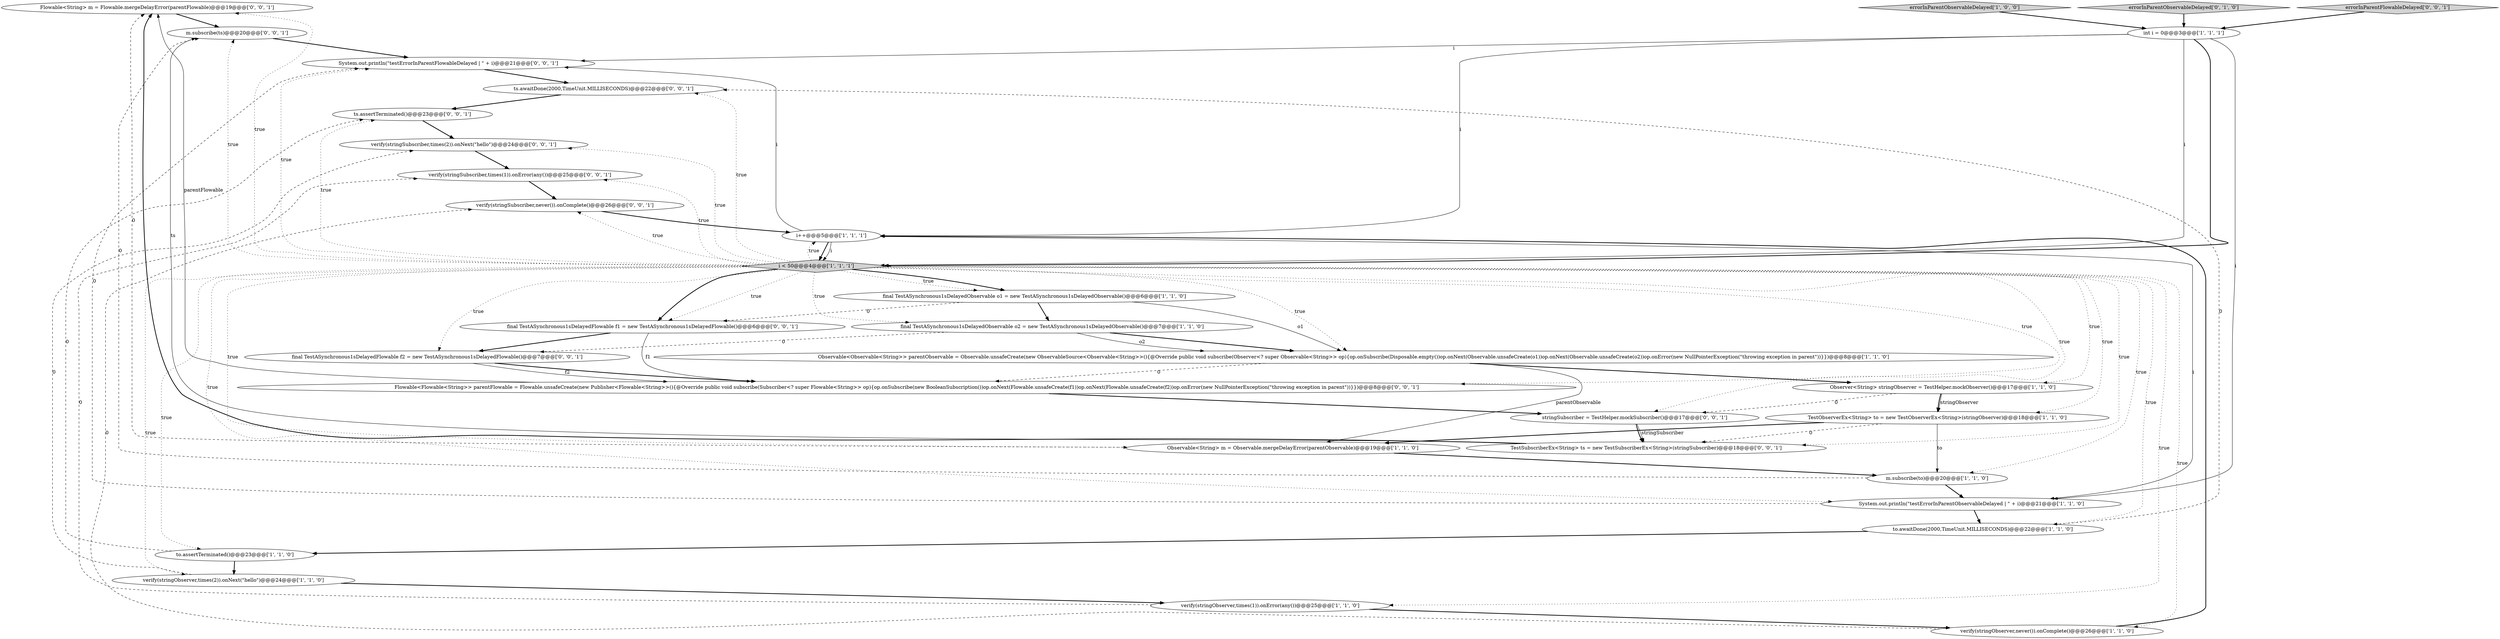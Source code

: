 digraph {
20 [style = filled, label = "Flowable<String> m = Flowable.mergeDelayError(parentFlowable)@@@19@@@['0', '0', '1']", fillcolor = white, shape = ellipse image = "AAA0AAABBB3BBB"];
28 [style = filled, label = "errorInParentFlowableDelayed['0', '0', '1']", fillcolor = lightgray, shape = diamond image = "AAA0AAABBB3BBB"];
23 [style = filled, label = "final TestASynchronous1sDelayedFlowable f1 = new TestASynchronous1sDelayedFlowable()@@@6@@@['0', '0', '1']", fillcolor = white, shape = ellipse image = "AAA0AAABBB3BBB"];
13 [style = filled, label = "int i = 0@@@3@@@['1', '1', '1']", fillcolor = white, shape = ellipse image = "AAA0AAABBB1BBB"];
26 [style = filled, label = "final TestASynchronous1sDelayedFlowable f2 = new TestASynchronous1sDelayedFlowable()@@@7@@@['0', '0', '1']", fillcolor = white, shape = ellipse image = "AAA0AAABBB3BBB"];
10 [style = filled, label = "to.assertTerminated()@@@23@@@['1', '1', '0']", fillcolor = white, shape = ellipse image = "AAA0AAABBB1BBB"];
31 [style = filled, label = "verify(stringSubscriber,times(1)).onError(any())@@@25@@@['0', '0', '1']", fillcolor = white, shape = ellipse image = "AAA0AAABBB3BBB"];
12 [style = filled, label = "final TestASynchronous1sDelayedObservable o2 = new TestASynchronous1sDelayedObservable()@@@7@@@['1', '1', '0']", fillcolor = white, shape = ellipse image = "AAA0AAABBB1BBB"];
22 [style = filled, label = "ts.awaitDone(2000,TimeUnit.MILLISECONDS)@@@22@@@['0', '0', '1']", fillcolor = white, shape = ellipse image = "AAA0AAABBB3BBB"];
1 [style = filled, label = "m.subscribe(to)@@@20@@@['1', '1', '0']", fillcolor = white, shape = ellipse image = "AAA0AAABBB1BBB"];
14 [style = filled, label = "verify(stringObserver,never()).onComplete()@@@26@@@['1', '1', '0']", fillcolor = white, shape = ellipse image = "AAA0AAABBB1BBB"];
18 [style = filled, label = "ts.assertTerminated()@@@23@@@['0', '0', '1']", fillcolor = white, shape = ellipse image = "AAA0AAABBB3BBB"];
7 [style = filled, label = "final TestASynchronous1sDelayedObservable o1 = new TestASynchronous1sDelayedObservable()@@@6@@@['1', '1', '0']", fillcolor = white, shape = ellipse image = "AAA0AAABBB1BBB"];
11 [style = filled, label = "i++@@@5@@@['1', '1', '1']", fillcolor = white, shape = ellipse image = "AAA0AAABBB1BBB"];
16 [style = filled, label = "errorInParentObservableDelayed['1', '0', '0']", fillcolor = lightgray, shape = diamond image = "AAA0AAABBB1BBB"];
19 [style = filled, label = "System.out.println(\"testErrorInParentFlowableDelayed | \" + i)@@@21@@@['0', '0', '1']", fillcolor = white, shape = ellipse image = "AAA0AAABBB3BBB"];
0 [style = filled, label = "i < 50@@@4@@@['1', '1', '1']", fillcolor = lightgray, shape = diamond image = "AAA0AAABBB1BBB"];
25 [style = filled, label = "stringSubscriber = TestHelper.mockSubscriber()@@@17@@@['0', '0', '1']", fillcolor = white, shape = ellipse image = "AAA0AAABBB3BBB"];
17 [style = filled, label = "errorInParentObservableDelayed['0', '1', '0']", fillcolor = lightgray, shape = diamond image = "AAA0AAABBB2BBB"];
6 [style = filled, label = "Observable<Observable<String>> parentObservable = Observable.unsafeCreate(new ObservableSource<Observable<String>>(){@Override public void subscribe(Observer<? super Observable<String>> op){op.onSubscribe(Disposable.empty())op.onNext(Observable.unsafeCreate(o1))op.onNext(Observable.unsafeCreate(o2))op.onError(new NullPointerException(\"throwing exception in parent\"))}})@@@8@@@['1', '1', '0']", fillcolor = white, shape = ellipse image = "AAA0AAABBB1BBB"];
29 [style = filled, label = "verify(stringSubscriber,never()).onComplete()@@@26@@@['0', '0', '1']", fillcolor = white, shape = ellipse image = "AAA0AAABBB3BBB"];
4 [style = filled, label = "verify(stringObserver,times(2)).onNext(\"hello\")@@@24@@@['1', '1', '0']", fillcolor = white, shape = ellipse image = "AAA0AAABBB1BBB"];
21 [style = filled, label = "m.subscribe(ts)@@@20@@@['0', '0', '1']", fillcolor = white, shape = ellipse image = "AAA0AAABBB3BBB"];
24 [style = filled, label = "Flowable<Flowable<String>> parentFlowable = Flowable.unsafeCreate(new Publisher<Flowable<String>>(){@Override public void subscribe(Subscriber<? super Flowable<String>> op){op.onSubscribe(new BooleanSubscription())op.onNext(Flowable.unsafeCreate(f1))op.onNext(Flowable.unsafeCreate(f2))op.onError(new NullPointerException(\"throwing exception in parent\"))}})@@@8@@@['0', '0', '1']", fillcolor = white, shape = ellipse image = "AAA0AAABBB3BBB"];
5 [style = filled, label = "System.out.println(\"testErrorInParentObservableDelayed | \" + i)@@@21@@@['1', '1', '0']", fillcolor = white, shape = ellipse image = "AAA0AAABBB1BBB"];
8 [style = filled, label = "TestObserverEx<String> to = new TestObserverEx<String>(stringObserver)@@@18@@@['1', '1', '0']", fillcolor = white, shape = ellipse image = "AAA0AAABBB1BBB"];
15 [style = filled, label = "Observer<String> stringObserver = TestHelper.mockObserver()@@@17@@@['1', '1', '0']", fillcolor = white, shape = ellipse image = "AAA0AAABBB1BBB"];
2 [style = filled, label = "Observable<String> m = Observable.mergeDelayError(parentObservable)@@@19@@@['1', '1', '0']", fillcolor = white, shape = ellipse image = "AAA0AAABBB1BBB"];
27 [style = filled, label = "verify(stringSubscriber,times(2)).onNext(\"hello\")@@@24@@@['0', '0', '1']", fillcolor = white, shape = ellipse image = "AAA0AAABBB3BBB"];
30 [style = filled, label = "TestSubscriberEx<String> ts = new TestSubscriberEx<String>(stringSubscriber)@@@18@@@['0', '0', '1']", fillcolor = white, shape = ellipse image = "AAA0AAABBB3BBB"];
3 [style = filled, label = "verify(stringObserver,times(1)).onError(any())@@@25@@@['1', '1', '0']", fillcolor = white, shape = ellipse image = "AAA0AAABBB1BBB"];
9 [style = filled, label = "to.awaitDone(2000,TimeUnit.MILLISECONDS)@@@22@@@['1', '1', '0']", fillcolor = white, shape = ellipse image = "AAA0AAABBB1BBB"];
0->10 [style = dotted, label="true"];
28->13 [style = bold, label=""];
0->6 [style = dotted, label="true"];
4->27 [style = dashed, label="0"];
13->19 [style = solid, label="i"];
0->31 [style = dotted, label="true"];
2->20 [style = dashed, label="0"];
19->22 [style = bold, label=""];
14->11 [style = bold, label=""];
16->13 [style = bold, label=""];
0->24 [style = dotted, label="true"];
0->23 [style = bold, label=""];
0->21 [style = dotted, label="true"];
13->0 [style = solid, label="i"];
17->13 [style = bold, label=""];
2->1 [style = bold, label=""];
6->24 [style = dashed, label="0"];
31->29 [style = bold, label=""];
15->8 [style = bold, label=""];
4->3 [style = bold, label=""];
7->6 [style = solid, label="o1"];
1->5 [style = bold, label=""];
0->23 [style = dotted, label="true"];
12->26 [style = dashed, label="0"];
26->24 [style = bold, label=""];
0->1 [style = dotted, label="true"];
3->14 [style = bold, label=""];
0->29 [style = dotted, label="true"];
6->15 [style = bold, label=""];
13->0 [style = bold, label=""];
0->7 [style = bold, label=""];
0->7 [style = dotted, label="true"];
0->12 [style = dotted, label="true"];
0->26 [style = dotted, label="true"];
23->26 [style = bold, label=""];
7->23 [style = dashed, label="0"];
8->2 [style = bold, label=""];
7->12 [style = bold, label=""];
0->9 [style = dotted, label="true"];
12->6 [style = solid, label="o2"];
10->4 [style = bold, label=""];
0->20 [style = dotted, label="true"];
0->15 [style = dotted, label="true"];
0->11 [style = dotted, label="true"];
24->20 [style = solid, label="parentFlowable"];
0->18 [style = dotted, label="true"];
25->30 [style = solid, label="stringSubscriber"];
24->25 [style = bold, label=""];
18->27 [style = bold, label=""];
0->19 [style = dotted, label="true"];
9->10 [style = bold, label=""];
0->2 [style = dotted, label="true"];
10->18 [style = dashed, label="0"];
0->22 [style = dotted, label="true"];
11->0 [style = bold, label=""];
15->25 [style = dashed, label="0"];
0->3 [style = dotted, label="true"];
13->5 [style = solid, label="i"];
3->31 [style = dashed, label="0"];
5->19 [style = dashed, label="0"];
13->11 [style = solid, label="i"];
30->20 [style = bold, label=""];
21->19 [style = bold, label=""];
11->5 [style = solid, label="i"];
15->8 [style = solid, label="stringObserver"];
22->18 [style = bold, label=""];
23->24 [style = solid, label="f1"];
27->31 [style = bold, label=""];
12->6 [style = bold, label=""];
30->21 [style = solid, label="ts"];
0->14 [style = dotted, label="true"];
0->25 [style = dotted, label="true"];
0->8 [style = dotted, label="true"];
11->19 [style = solid, label="i"];
14->29 [style = dashed, label="0"];
1->21 [style = dashed, label="0"];
8->1 [style = solid, label="to"];
5->9 [style = bold, label=""];
0->30 [style = dotted, label="true"];
0->5 [style = dotted, label="true"];
8->30 [style = dashed, label="0"];
20->21 [style = bold, label=""];
11->0 [style = solid, label="i"];
0->27 [style = dotted, label="true"];
6->2 [style = solid, label="parentObservable"];
26->24 [style = solid, label="f2"];
0->4 [style = dotted, label="true"];
25->30 [style = bold, label=""];
9->22 [style = dashed, label="0"];
29->11 [style = bold, label=""];
}
